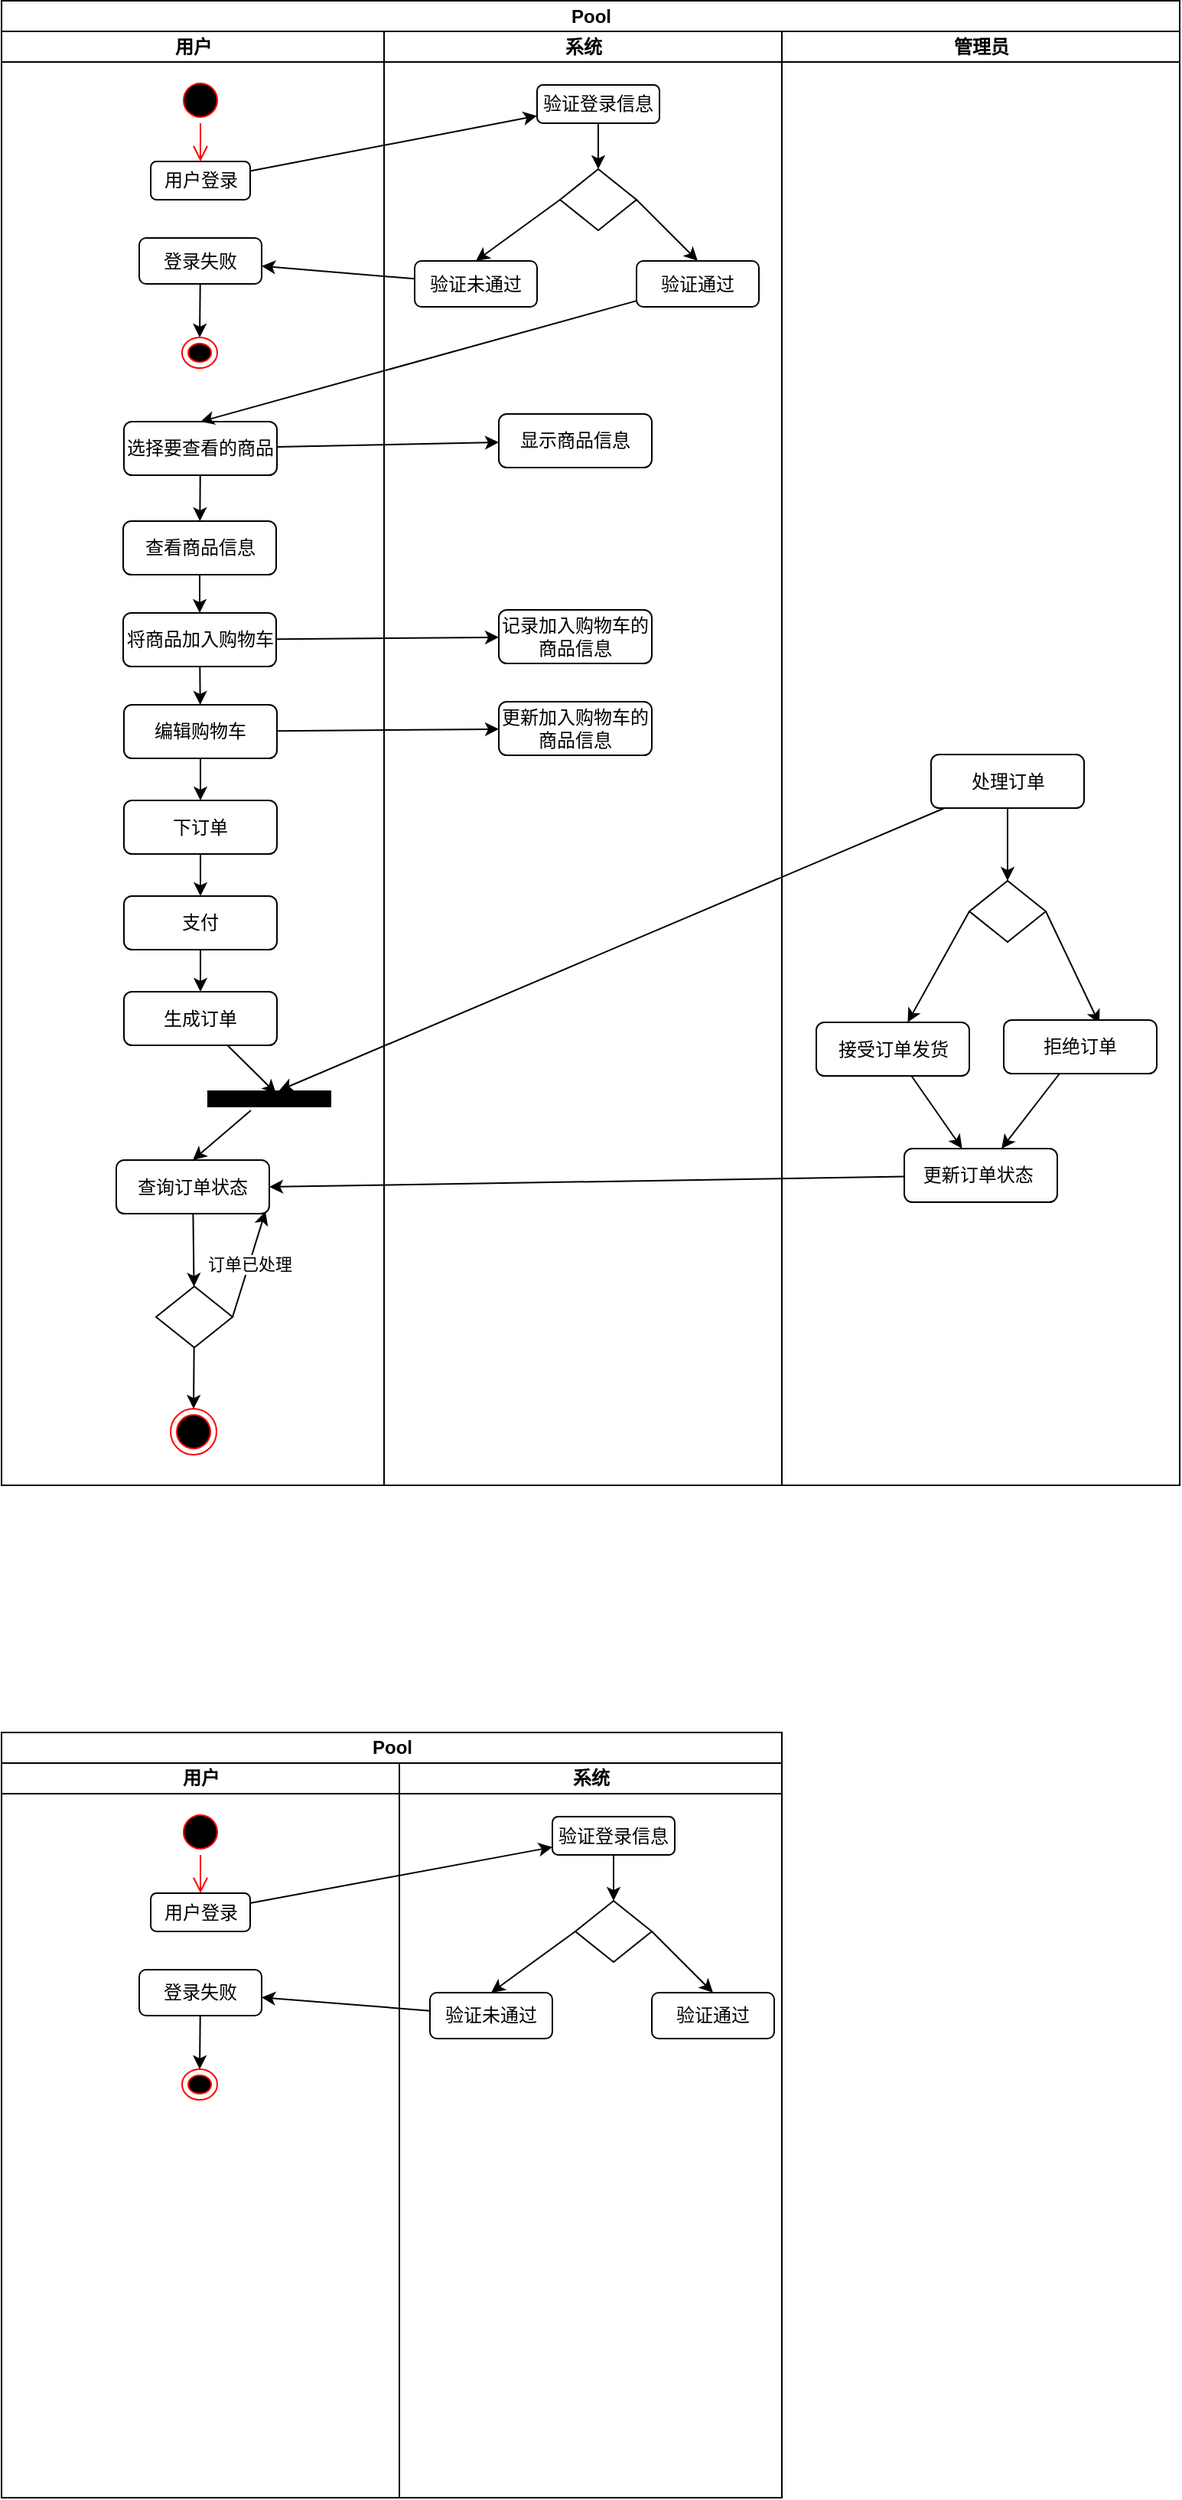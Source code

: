 <mxfile version="10.5.7" type="github"><diagram id="2ma4mFrUo7jNhCH0Uxba" name="Page-1"><mxGraphModel dx="1158" dy="766" grid="1" gridSize="10" guides="1" tooltips="1" connect="1" arrows="1" fold="1" page="1" pageScale="1" pageWidth="3000" pageHeight="1169" math="0" shadow="0"><root><mxCell id="0"/><mxCell id="1" parent="0"/><mxCell id="Z3WakkSr-auNdNe9HEpy-1" value="Pool" style="swimlane;html=1;childLayout=stackLayout;resizeParent=1;resizeParentMax=0;startSize=20;" vertex="1" parent="1"><mxGeometry x="40" y="37.5" width="770" height="970" as="geometry"/></mxCell><mxCell id="Z3WakkSr-auNdNe9HEpy-20" value="" style="edgeStyle=none;rounded=0;orthogonalLoop=1;jettySize=auto;html=1;" edge="1" parent="Z3WakkSr-auNdNe9HEpy-1" source="Z3WakkSr-auNdNe9HEpy-15" target="Z3WakkSr-auNdNe9HEpy-19"><mxGeometry relative="1" as="geometry"/></mxCell><mxCell id="Z3WakkSr-auNdNe9HEpy-2" value="用户" style="swimlane;html=1;startSize=20;" vertex="1" parent="Z3WakkSr-auNdNe9HEpy-1"><mxGeometry y="20" width="250" height="950" as="geometry"/></mxCell><mxCell id="Z3WakkSr-auNdNe9HEpy-13" value="" style="ellipse;html=1;shape=startState;fillColor=#000000;strokeColor=#ff0000;" vertex="1" parent="Z3WakkSr-auNdNe9HEpy-2"><mxGeometry x="115" y="30" width="30" height="30" as="geometry"/></mxCell><mxCell id="Z3WakkSr-auNdNe9HEpy-14" value="" style="html=1;verticalAlign=bottom;endArrow=open;endSize=8;strokeColor=#ff0000;entryX=0.5;entryY=0;entryDx=0;entryDy=0;" edge="1" source="Z3WakkSr-auNdNe9HEpy-13" parent="Z3WakkSr-auNdNe9HEpy-2" target="Z3WakkSr-auNdNe9HEpy-15"><mxGeometry relative="1" as="geometry"><mxPoint x="130" y="120" as="targetPoint"/></mxGeometry></mxCell><mxCell id="Z3WakkSr-auNdNe9HEpy-15" value="用户登录" style="rounded=1;whiteSpace=wrap;html=1;" vertex="1" parent="Z3WakkSr-auNdNe9HEpy-2"><mxGeometry x="97.5" y="85" width="65" height="25" as="geometry"/></mxCell><mxCell id="Z3WakkSr-auNdNe9HEpy-33" style="edgeStyle=none;rounded=0;orthogonalLoop=1;jettySize=auto;html=1;entryX=0.5;entryY=0;entryDx=0;entryDy=0;" edge="1" parent="Z3WakkSr-auNdNe9HEpy-2" source="Z3WakkSr-auNdNe9HEpy-27" target="Z3WakkSr-auNdNe9HEpy-32"><mxGeometry relative="1" as="geometry"/></mxCell><mxCell id="Z3WakkSr-auNdNe9HEpy-27" value="登录失败" style="rounded=1;whiteSpace=wrap;html=1;" vertex="1" parent="Z3WakkSr-auNdNe9HEpy-2"><mxGeometry x="90" y="135" width="80" height="30" as="geometry"/></mxCell><mxCell id="Z3WakkSr-auNdNe9HEpy-32" value="" style="ellipse;html=1;shape=endState;fillColor=#000000;strokeColor=#ff0000;" vertex="1" parent="Z3WakkSr-auNdNe9HEpy-2"><mxGeometry x="118" y="200" width="23" height="20" as="geometry"/></mxCell><mxCell id="Z3WakkSr-auNdNe9HEpy-59" value="" style="edgeStyle=none;rounded=0;orthogonalLoop=1;jettySize=auto;html=1;" edge="1" parent="Z3WakkSr-auNdNe9HEpy-2" source="Z3WakkSr-auNdNe9HEpy-53" target="Z3WakkSr-auNdNe9HEpy-58"><mxGeometry relative="1" as="geometry"/></mxCell><mxCell id="Z3WakkSr-auNdNe9HEpy-53" value="选择要查看的商品" style="rounded=1;whiteSpace=wrap;html=1;" vertex="1" parent="Z3WakkSr-auNdNe9HEpy-2"><mxGeometry x="80" y="255" width="100" height="35" as="geometry"/></mxCell><mxCell id="Z3WakkSr-auNdNe9HEpy-61" value="" style="edgeStyle=none;rounded=0;orthogonalLoop=1;jettySize=auto;html=1;" edge="1" parent="Z3WakkSr-auNdNe9HEpy-2" source="Z3WakkSr-auNdNe9HEpy-58" target="Z3WakkSr-auNdNe9HEpy-60"><mxGeometry relative="1" as="geometry"/></mxCell><mxCell id="Z3WakkSr-auNdNe9HEpy-58" value="查看商品信息" style="rounded=1;whiteSpace=wrap;html=1;" vertex="1" parent="Z3WakkSr-auNdNe9HEpy-2"><mxGeometry x="79.5" y="320" width="100" height="35" as="geometry"/></mxCell><mxCell id="Z3WakkSr-auNdNe9HEpy-65" value="" style="edgeStyle=none;rounded=0;orthogonalLoop=1;jettySize=auto;html=1;" edge="1" parent="Z3WakkSr-auNdNe9HEpy-2" source="Z3WakkSr-auNdNe9HEpy-60" target="Z3WakkSr-auNdNe9HEpy-64"><mxGeometry relative="1" as="geometry"/></mxCell><mxCell id="Z3WakkSr-auNdNe9HEpy-60" value="将商品加入购物车" style="rounded=1;whiteSpace=wrap;html=1;" vertex="1" parent="Z3WakkSr-auNdNe9HEpy-2"><mxGeometry x="79.5" y="380" width="100" height="35" as="geometry"/></mxCell><mxCell id="Z3WakkSr-auNdNe9HEpy-67" value="" style="edgeStyle=none;rounded=0;orthogonalLoop=1;jettySize=auto;html=1;" edge="1" parent="Z3WakkSr-auNdNe9HEpy-2" source="Z3WakkSr-auNdNe9HEpy-64" target="Z3WakkSr-auNdNe9HEpy-66"><mxGeometry relative="1" as="geometry"/></mxCell><mxCell id="Z3WakkSr-auNdNe9HEpy-64" value="编辑购物车" style="rounded=1;whiteSpace=wrap;html=1;" vertex="1" parent="Z3WakkSr-auNdNe9HEpy-2"><mxGeometry x="80" y="440" width="100" height="35" as="geometry"/></mxCell><mxCell id="Z3WakkSr-auNdNe9HEpy-69" value="" style="edgeStyle=none;rounded=0;orthogonalLoop=1;jettySize=auto;html=1;" edge="1" parent="Z3WakkSr-auNdNe9HEpy-2" source="Z3WakkSr-auNdNe9HEpy-66" target="Z3WakkSr-auNdNe9HEpy-68"><mxGeometry relative="1" as="geometry"/></mxCell><mxCell id="Z3WakkSr-auNdNe9HEpy-66" value="下订单" style="rounded=1;whiteSpace=wrap;html=1;" vertex="1" parent="Z3WakkSr-auNdNe9HEpy-2"><mxGeometry x="80" y="502.5" width="100" height="35" as="geometry"/></mxCell><mxCell id="Z3WakkSr-auNdNe9HEpy-73" style="edgeStyle=none;rounded=0;orthogonalLoop=1;jettySize=auto;html=1;" edge="1" parent="Z3WakkSr-auNdNe9HEpy-2" source="Z3WakkSr-auNdNe9HEpy-68" target="Z3WakkSr-auNdNe9HEpy-70"><mxGeometry relative="1" as="geometry"/></mxCell><mxCell id="Z3WakkSr-auNdNe9HEpy-68" value="支付" style="rounded=1;whiteSpace=wrap;html=1;" vertex="1" parent="Z3WakkSr-auNdNe9HEpy-2"><mxGeometry x="80" y="565" width="100" height="35" as="geometry"/></mxCell><mxCell id="Z3WakkSr-auNdNe9HEpy-74" style="edgeStyle=none;rounded=0;orthogonalLoop=1;jettySize=auto;html=1;entryX=0.15;entryY=0.444;entryDx=0;entryDy=0;entryPerimeter=0;" edge="1" parent="Z3WakkSr-auNdNe9HEpy-2" source="Z3WakkSr-auNdNe9HEpy-70" target="Z3WakkSr-auNdNe9HEpy-72"><mxGeometry relative="1" as="geometry"/></mxCell><mxCell id="Z3WakkSr-auNdNe9HEpy-70" value="生成订单" style="rounded=1;whiteSpace=wrap;html=1;" vertex="1" parent="Z3WakkSr-auNdNe9HEpy-2"><mxGeometry x="80" y="627.5" width="100" height="35" as="geometry"/></mxCell><mxCell id="Z3WakkSr-auNdNe9HEpy-76" style="edgeStyle=none;rounded=0;orthogonalLoop=1;jettySize=auto;html=1;entryX=0.5;entryY=0;entryDx=0;entryDy=0;exitX=1.25;exitY=0.65;exitDx=0;exitDy=0;exitPerimeter=0;" edge="1" parent="Z3WakkSr-auNdNe9HEpy-2" source="Z3WakkSr-auNdNe9HEpy-72" target="Z3WakkSr-auNdNe9HEpy-75"><mxGeometry relative="1" as="geometry"/></mxCell><mxCell id="Z3WakkSr-auNdNe9HEpy-72" value="" style="html=1;points=[];perimeter=orthogonalPerimeter;rotation=90;fillColor=#000000;" vertex="1" parent="Z3WakkSr-auNdNe9HEpy-2"><mxGeometry x="170" y="657.5" width="10" height="80" as="geometry"/></mxCell><mxCell id="Z3WakkSr-auNdNe9HEpy-102" style="edgeStyle=none;rounded=0;orthogonalLoop=1;jettySize=auto;html=1;" edge="1" parent="Z3WakkSr-auNdNe9HEpy-2" source="Z3WakkSr-auNdNe9HEpy-75" target="Z3WakkSr-auNdNe9HEpy-100"><mxGeometry relative="1" as="geometry"/></mxCell><mxCell id="Z3WakkSr-auNdNe9HEpy-75" value="查询订单状态" style="rounded=1;whiteSpace=wrap;html=1;" vertex="1" parent="Z3WakkSr-auNdNe9HEpy-2"><mxGeometry x="75" y="737.5" width="100" height="35" as="geometry"/></mxCell><mxCell id="Z3WakkSr-auNdNe9HEpy-104" style="edgeStyle=none;rounded=0;orthogonalLoop=1;jettySize=auto;html=1;entryX=0.5;entryY=0;entryDx=0;entryDy=0;" edge="1" parent="Z3WakkSr-auNdNe9HEpy-2" source="Z3WakkSr-auNdNe9HEpy-100" target="Z3WakkSr-auNdNe9HEpy-103"><mxGeometry relative="1" as="geometry"/></mxCell><mxCell id="Z3WakkSr-auNdNe9HEpy-108" value="订单已处理" style="edgeStyle=none;rounded=0;orthogonalLoop=1;jettySize=auto;html=1;entryX=0.975;entryY=0.957;entryDx=0;entryDy=0;entryPerimeter=0;exitX=1;exitY=0.5;exitDx=0;exitDy=0;" edge="1" parent="Z3WakkSr-auNdNe9HEpy-2" source="Z3WakkSr-auNdNe9HEpy-100" target="Z3WakkSr-auNdNe9HEpy-75"><mxGeometry relative="1" as="geometry"/></mxCell><mxCell id="Z3WakkSr-auNdNe9HEpy-100" value="" style="rhombus;whiteSpace=wrap;html=1;" vertex="1" parent="Z3WakkSr-auNdNe9HEpy-2"><mxGeometry x="101" y="820" width="50" height="40" as="geometry"/></mxCell><mxCell id="Z3WakkSr-auNdNe9HEpy-103" value="" style="ellipse;html=1;shape=endState;fillColor=#000000;strokeColor=#ff0000;" vertex="1" parent="Z3WakkSr-auNdNe9HEpy-2"><mxGeometry x="110.5" y="900" width="30" height="30" as="geometry"/></mxCell><mxCell id="Z3WakkSr-auNdNe9HEpy-3" value="系统" style="swimlane;html=1;startSize=20;" vertex="1" parent="Z3WakkSr-auNdNe9HEpy-1"><mxGeometry x="250" y="20" width="260" height="950" as="geometry"/></mxCell><mxCell id="Z3WakkSr-auNdNe9HEpy-22" style="edgeStyle=none;rounded=0;orthogonalLoop=1;jettySize=auto;html=1;" edge="1" parent="Z3WakkSr-auNdNe9HEpy-3" source="Z3WakkSr-auNdNe9HEpy-19" target="Z3WakkSr-auNdNe9HEpy-21"><mxGeometry relative="1" as="geometry"/></mxCell><mxCell id="Z3WakkSr-auNdNe9HEpy-19" value="验证登录信息" style="rounded=1;whiteSpace=wrap;html=1;" vertex="1" parent="Z3WakkSr-auNdNe9HEpy-3"><mxGeometry x="100" y="35" width="80" height="25" as="geometry"/></mxCell><mxCell id="Z3WakkSr-auNdNe9HEpy-28" style="edgeStyle=none;rounded=0;orthogonalLoop=1;jettySize=auto;html=1;exitX=0;exitY=0.5;exitDx=0;exitDy=0;entryX=0.5;entryY=0;entryDx=0;entryDy=0;" edge="1" parent="Z3WakkSr-auNdNe9HEpy-3" source="Z3WakkSr-auNdNe9HEpy-21" target="Z3WakkSr-auNdNe9HEpy-23"><mxGeometry relative="1" as="geometry"/></mxCell><mxCell id="Z3WakkSr-auNdNe9HEpy-31" style="edgeStyle=none;rounded=0;orthogonalLoop=1;jettySize=auto;html=1;exitX=1;exitY=0.5;exitDx=0;exitDy=0;entryX=0.5;entryY=0;entryDx=0;entryDy=0;" edge="1" parent="Z3WakkSr-auNdNe9HEpy-3" source="Z3WakkSr-auNdNe9HEpy-21" target="Z3WakkSr-auNdNe9HEpy-30"><mxGeometry relative="1" as="geometry"/></mxCell><mxCell id="Z3WakkSr-auNdNe9HEpy-21" value="" style="rhombus;whiteSpace=wrap;html=1;" vertex="1" parent="Z3WakkSr-auNdNe9HEpy-3"><mxGeometry x="115" y="90" width="50" height="40" as="geometry"/></mxCell><mxCell id="Z3WakkSr-auNdNe9HEpy-23" value="验证未通过" style="rounded=1;whiteSpace=wrap;html=1;" vertex="1" parent="Z3WakkSr-auNdNe9HEpy-3"><mxGeometry x="20" y="150" width="80" height="30" as="geometry"/></mxCell><mxCell id="Z3WakkSr-auNdNe9HEpy-30" value="验证通过" style="rounded=1;whiteSpace=wrap;html=1;" vertex="1" parent="Z3WakkSr-auNdNe9HEpy-3"><mxGeometry x="165" y="150" width="80" height="30" as="geometry"/></mxCell><mxCell id="Z3WakkSr-auNdNe9HEpy-56" value="显示商品信息" style="rounded=1;whiteSpace=wrap;html=1;" vertex="1" parent="Z3WakkSr-auNdNe9HEpy-3"><mxGeometry x="75" y="250" width="100" height="35" as="geometry"/></mxCell><mxCell id="Z3WakkSr-auNdNe9HEpy-62" value="记录加入购物车的商品信息" style="rounded=1;whiteSpace=wrap;html=1;" vertex="1" parent="Z3WakkSr-auNdNe9HEpy-3"><mxGeometry x="75" y="378" width="100" height="35" as="geometry"/></mxCell><mxCell id="Z3WakkSr-auNdNe9HEpy-110" value="更新加入购物车的商品信息" style="rounded=1;whiteSpace=wrap;html=1;" vertex="1" parent="Z3WakkSr-auNdNe9HEpy-3"><mxGeometry x="75" y="438" width="100" height="35" as="geometry"/></mxCell><mxCell id="Z3WakkSr-auNdNe9HEpy-29" style="edgeStyle=none;rounded=0;orthogonalLoop=1;jettySize=auto;html=1;" edge="1" parent="Z3WakkSr-auNdNe9HEpy-1" source="Z3WakkSr-auNdNe9HEpy-23" target="Z3WakkSr-auNdNe9HEpy-27"><mxGeometry relative="1" as="geometry"/></mxCell><mxCell id="Z3WakkSr-auNdNe9HEpy-54" style="edgeStyle=none;rounded=0;orthogonalLoop=1;jettySize=auto;html=1;entryX=0.5;entryY=0;entryDx=0;entryDy=0;" edge="1" parent="Z3WakkSr-auNdNe9HEpy-1" source="Z3WakkSr-auNdNe9HEpy-30" target="Z3WakkSr-auNdNe9HEpy-53"><mxGeometry relative="1" as="geometry"/></mxCell><mxCell id="Z3WakkSr-auNdNe9HEpy-57" value="" style="edgeStyle=none;rounded=0;orthogonalLoop=1;jettySize=auto;html=1;" edge="1" parent="Z3WakkSr-auNdNe9HEpy-1" source="Z3WakkSr-auNdNe9HEpy-53" target="Z3WakkSr-auNdNe9HEpy-56"><mxGeometry relative="1" as="geometry"/></mxCell><mxCell id="Z3WakkSr-auNdNe9HEpy-63" value="" style="edgeStyle=none;rounded=0;orthogonalLoop=1;jettySize=auto;html=1;" edge="1" parent="Z3WakkSr-auNdNe9HEpy-1" source="Z3WakkSr-auNdNe9HEpy-60" target="Z3WakkSr-auNdNe9HEpy-62"><mxGeometry relative="1" as="geometry"/></mxCell><mxCell id="Z3WakkSr-auNdNe9HEpy-88" style="edgeStyle=none;rounded=0;orthogonalLoop=1;jettySize=auto;html=1;entryX=-0.05;entryY=0.419;entryDx=0;entryDy=0;entryPerimeter=0;" edge="1" parent="Z3WakkSr-auNdNe9HEpy-1" source="Z3WakkSr-auNdNe9HEpy-87" target="Z3WakkSr-auNdNe9HEpy-72"><mxGeometry relative="1" as="geometry"/></mxCell><mxCell id="Z3WakkSr-auNdNe9HEpy-77" value="管理员" style="swimlane;html=1;startSize=20;" vertex="1" parent="Z3WakkSr-auNdNe9HEpy-1"><mxGeometry x="510" y="20" width="260" height="950" as="geometry"/></mxCell><mxCell id="Z3WakkSr-auNdNe9HEpy-92" style="edgeStyle=none;rounded=0;orthogonalLoop=1;jettySize=auto;html=1;entryX=0.5;entryY=0;entryDx=0;entryDy=0;" edge="1" parent="Z3WakkSr-auNdNe9HEpy-77" source="Z3WakkSr-auNdNe9HEpy-87" target="Z3WakkSr-auNdNe9HEpy-91"><mxGeometry relative="1" as="geometry"/></mxCell><mxCell id="Z3WakkSr-auNdNe9HEpy-87" value="处理订单" style="rounded=1;whiteSpace=wrap;html=1;" vertex="1" parent="Z3WakkSr-auNdNe9HEpy-77"><mxGeometry x="97.5" y="472.5" width="100" height="35" as="geometry"/></mxCell><mxCell id="Z3WakkSr-auNdNe9HEpy-97" value="" style="edgeStyle=none;rounded=0;orthogonalLoop=1;jettySize=auto;html=1;" edge="1" parent="Z3WakkSr-auNdNe9HEpy-77" source="Z3WakkSr-auNdNe9HEpy-89" target="Z3WakkSr-auNdNe9HEpy-96"><mxGeometry relative="1" as="geometry"/></mxCell><mxCell id="Z3WakkSr-auNdNe9HEpy-89" value="接受订单发货" style="rounded=1;whiteSpace=wrap;html=1;" vertex="1" parent="Z3WakkSr-auNdNe9HEpy-77"><mxGeometry x="22.5" y="647.5" width="100" height="35" as="geometry"/></mxCell><mxCell id="Z3WakkSr-auNdNe9HEpy-96" value="更新订单状态&amp;nbsp;" style="rounded=1;whiteSpace=wrap;html=1;" vertex="1" parent="Z3WakkSr-auNdNe9HEpy-77"><mxGeometry x="80" y="730" width="100" height="35" as="geometry"/></mxCell><mxCell id="Z3WakkSr-auNdNe9HEpy-93" style="edgeStyle=none;rounded=0;orthogonalLoop=1;jettySize=auto;html=1;exitX=0;exitY=0.5;exitDx=0;exitDy=0;" edge="1" parent="Z3WakkSr-auNdNe9HEpy-77" source="Z3WakkSr-auNdNe9HEpy-91" target="Z3WakkSr-auNdNe9HEpy-89"><mxGeometry relative="1" as="geometry"/></mxCell><mxCell id="Z3WakkSr-auNdNe9HEpy-95" style="edgeStyle=none;rounded=0;orthogonalLoop=1;jettySize=auto;html=1;exitX=1;exitY=0.5;exitDx=0;exitDy=0;entryX=0.625;entryY=0.071;entryDx=0;entryDy=0;entryPerimeter=0;" edge="1" parent="Z3WakkSr-auNdNe9HEpy-77" source="Z3WakkSr-auNdNe9HEpy-91" target="Z3WakkSr-auNdNe9HEpy-94"><mxGeometry relative="1" as="geometry"/></mxCell><mxCell id="Z3WakkSr-auNdNe9HEpy-91" value="" style="rhombus;whiteSpace=wrap;html=1;" vertex="1" parent="Z3WakkSr-auNdNe9HEpy-77"><mxGeometry x="122.5" y="555" width="50" height="40" as="geometry"/></mxCell><mxCell id="Z3WakkSr-auNdNe9HEpy-98" style="edgeStyle=none;rounded=0;orthogonalLoop=1;jettySize=auto;html=1;" edge="1" parent="Z3WakkSr-auNdNe9HEpy-77" source="Z3WakkSr-auNdNe9HEpy-94" target="Z3WakkSr-auNdNe9HEpy-96"><mxGeometry relative="1" as="geometry"/></mxCell><mxCell id="Z3WakkSr-auNdNe9HEpy-94" value="拒绝订单" style="rounded=1;whiteSpace=wrap;html=1;" vertex="1" parent="Z3WakkSr-auNdNe9HEpy-77"><mxGeometry x="145" y="646" width="100" height="35" as="geometry"/></mxCell><mxCell id="Z3WakkSr-auNdNe9HEpy-99" style="edgeStyle=none;rounded=0;orthogonalLoop=1;jettySize=auto;html=1;entryX=1;entryY=0.5;entryDx=0;entryDy=0;" edge="1" parent="Z3WakkSr-auNdNe9HEpy-1" source="Z3WakkSr-auNdNe9HEpy-96" target="Z3WakkSr-auNdNe9HEpy-75"><mxGeometry relative="1" as="geometry"/></mxCell><mxCell id="Z3WakkSr-auNdNe9HEpy-112" style="edgeStyle=none;rounded=0;orthogonalLoop=1;jettySize=auto;html=1;" edge="1" parent="Z3WakkSr-auNdNe9HEpy-1" source="Z3WakkSr-auNdNe9HEpy-64" target="Z3WakkSr-auNdNe9HEpy-110"><mxGeometry relative="1" as="geometry"/></mxCell><mxCell id="Z3WakkSr-auNdNe9HEpy-35" value="Pool" style="swimlane;html=1;childLayout=stackLayout;resizeParent=1;resizeParentMax=0;startSize=20;" vertex="1" parent="1"><mxGeometry x="40" y="1169" width="510" height="500" as="geometry"/></mxCell><mxCell id="Z3WakkSr-auNdNe9HEpy-36" value="用户" style="swimlane;html=1;startSize=20;" vertex="1" parent="Z3WakkSr-auNdNe9HEpy-35"><mxGeometry y="20" width="260" height="480" as="geometry"/></mxCell><mxCell id="Z3WakkSr-auNdNe9HEpy-37" value="" style="ellipse;html=1;shape=startState;fillColor=#000000;strokeColor=#ff0000;" vertex="1" parent="Z3WakkSr-auNdNe9HEpy-36"><mxGeometry x="115" y="30" width="30" height="30" as="geometry"/></mxCell><mxCell id="Z3WakkSr-auNdNe9HEpy-38" value="" style="html=1;verticalAlign=bottom;endArrow=open;endSize=8;strokeColor=#ff0000;entryX=0.5;entryY=0;entryDx=0;entryDy=0;" edge="1" parent="Z3WakkSr-auNdNe9HEpy-36" source="Z3WakkSr-auNdNe9HEpy-37" target="Z3WakkSr-auNdNe9HEpy-39"><mxGeometry relative="1" as="geometry"><mxPoint x="130" y="120" as="targetPoint"/></mxGeometry></mxCell><mxCell id="Z3WakkSr-auNdNe9HEpy-39" value="用户登录" style="rounded=1;whiteSpace=wrap;html=1;" vertex="1" parent="Z3WakkSr-auNdNe9HEpy-36"><mxGeometry x="97.5" y="85" width="65" height="25" as="geometry"/></mxCell><mxCell id="Z3WakkSr-auNdNe9HEpy-40" style="edgeStyle=none;rounded=0;orthogonalLoop=1;jettySize=auto;html=1;entryX=0.5;entryY=0;entryDx=0;entryDy=0;" edge="1" parent="Z3WakkSr-auNdNe9HEpy-36" source="Z3WakkSr-auNdNe9HEpy-41" target="Z3WakkSr-auNdNe9HEpy-42"><mxGeometry relative="1" as="geometry"/></mxCell><mxCell id="Z3WakkSr-auNdNe9HEpy-41" value="登录失败" style="rounded=1;whiteSpace=wrap;html=1;" vertex="1" parent="Z3WakkSr-auNdNe9HEpy-36"><mxGeometry x="90" y="135" width="80" height="30" as="geometry"/></mxCell><mxCell id="Z3WakkSr-auNdNe9HEpy-42" value="" style="ellipse;html=1;shape=endState;fillColor=#000000;strokeColor=#ff0000;" vertex="1" parent="Z3WakkSr-auNdNe9HEpy-36"><mxGeometry x="118" y="200" width="23" height="20" as="geometry"/></mxCell><mxCell id="Z3WakkSr-auNdNe9HEpy-43" value="" style="edgeStyle=none;rounded=0;orthogonalLoop=1;jettySize=auto;html=1;" edge="1" parent="Z3WakkSr-auNdNe9HEpy-35" source="Z3WakkSr-auNdNe9HEpy-39" target="Z3WakkSr-auNdNe9HEpy-46"><mxGeometry relative="1" as="geometry"/></mxCell><mxCell id="Z3WakkSr-auNdNe9HEpy-44" value="系统" style="swimlane;html=1;startSize=20;" vertex="1" parent="Z3WakkSr-auNdNe9HEpy-35"><mxGeometry x="260" y="20" width="250" height="480" as="geometry"/></mxCell><mxCell id="Z3WakkSr-auNdNe9HEpy-45" style="edgeStyle=none;rounded=0;orthogonalLoop=1;jettySize=auto;html=1;" edge="1" parent="Z3WakkSr-auNdNe9HEpy-44" source="Z3WakkSr-auNdNe9HEpy-46" target="Z3WakkSr-auNdNe9HEpy-49"><mxGeometry relative="1" as="geometry"/></mxCell><mxCell id="Z3WakkSr-auNdNe9HEpy-46" value="验证登录信息" style="rounded=1;whiteSpace=wrap;html=1;" vertex="1" parent="Z3WakkSr-auNdNe9HEpy-44"><mxGeometry x="100" y="35" width="80" height="25" as="geometry"/></mxCell><mxCell id="Z3WakkSr-auNdNe9HEpy-47" style="edgeStyle=none;rounded=0;orthogonalLoop=1;jettySize=auto;html=1;exitX=0;exitY=0.5;exitDx=0;exitDy=0;entryX=0.5;entryY=0;entryDx=0;entryDy=0;" edge="1" parent="Z3WakkSr-auNdNe9HEpy-44" source="Z3WakkSr-auNdNe9HEpy-49" target="Z3WakkSr-auNdNe9HEpy-50"><mxGeometry relative="1" as="geometry"/></mxCell><mxCell id="Z3WakkSr-auNdNe9HEpy-48" style="edgeStyle=none;rounded=0;orthogonalLoop=1;jettySize=auto;html=1;exitX=1;exitY=0.5;exitDx=0;exitDy=0;entryX=0.5;entryY=0;entryDx=0;entryDy=0;" edge="1" parent="Z3WakkSr-auNdNe9HEpy-44" source="Z3WakkSr-auNdNe9HEpy-49" target="Z3WakkSr-auNdNe9HEpy-51"><mxGeometry relative="1" as="geometry"/></mxCell><mxCell id="Z3WakkSr-auNdNe9HEpy-49" value="" style="rhombus;whiteSpace=wrap;html=1;" vertex="1" parent="Z3WakkSr-auNdNe9HEpy-44"><mxGeometry x="115" y="90" width="50" height="40" as="geometry"/></mxCell><mxCell id="Z3WakkSr-auNdNe9HEpy-50" value="验证未通过" style="rounded=1;whiteSpace=wrap;html=1;" vertex="1" parent="Z3WakkSr-auNdNe9HEpy-44"><mxGeometry x="20" y="150" width="80" height="30" as="geometry"/></mxCell><mxCell id="Z3WakkSr-auNdNe9HEpy-51" value="验证通过" style="rounded=1;whiteSpace=wrap;html=1;" vertex="1" parent="Z3WakkSr-auNdNe9HEpy-44"><mxGeometry x="165" y="150" width="80" height="30" as="geometry"/></mxCell><mxCell id="Z3WakkSr-auNdNe9HEpy-52" style="edgeStyle=none;rounded=0;orthogonalLoop=1;jettySize=auto;html=1;" edge="1" parent="Z3WakkSr-auNdNe9HEpy-35" source="Z3WakkSr-auNdNe9HEpy-50" target="Z3WakkSr-auNdNe9HEpy-41"><mxGeometry relative="1" as="geometry"/></mxCell></root></mxGraphModel></diagram></mxfile>
